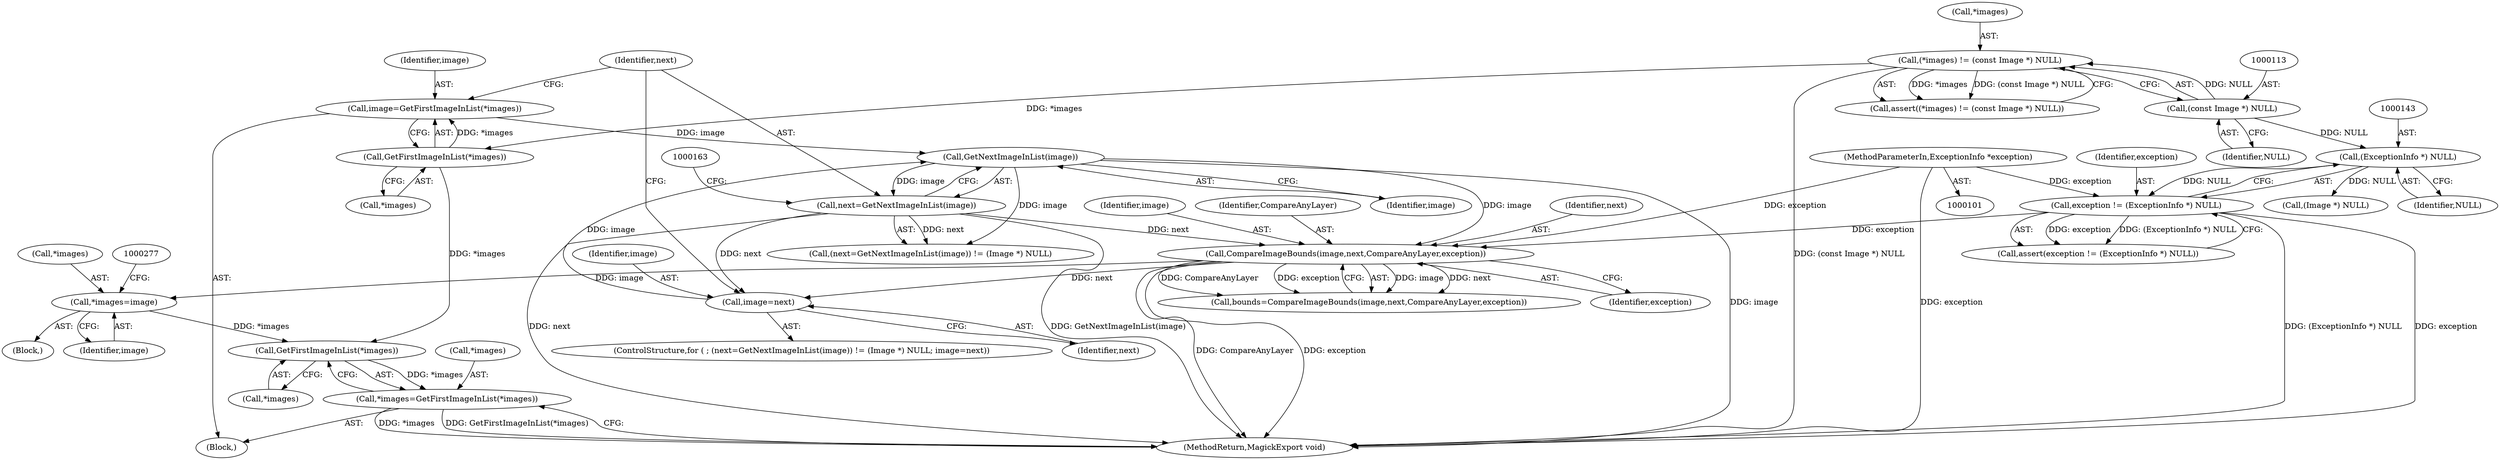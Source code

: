 digraph "0_ImageMagick6_4f31d78716ac94c85c244efcea368fea202e2ed4@pointer" {
"1000283" [label="(Call,GetFirstImageInList(*images))"];
"1000153" [label="(Call,GetFirstImageInList(*images))"];
"1000109" [label="(Call,(*images) != (const Image *) NULL)"];
"1000112" [label="(Call,(const Image *) NULL)"];
"1000272" [label="(Call,*images=image)"];
"1000212" [label="(Call,CompareImageBounds(image,next,CompareAnyLayer,exception))"];
"1000160" [label="(Call,GetNextImageInList(image))"];
"1000165" [label="(Call,image=next)"];
"1000158" [label="(Call,next=GetNextImageInList(image))"];
"1000151" [label="(Call,image=GetFirstImageInList(*images))"];
"1000140" [label="(Call,exception != (ExceptionInfo *) NULL)"];
"1000103" [label="(MethodParameterIn,ExceptionInfo *exception)"];
"1000142" [label="(Call,(ExceptionInfo *) NULL)"];
"1000280" [label="(Call,*images=GetFirstImageInList(*images))"];
"1000281" [label="(Call,*images)"];
"1000157" [label="(Call,(next=GetNextImageInList(image)) != (Image *) NULL)"];
"1000154" [label="(Call,*images)"];
"1000141" [label="(Identifier,exception)"];
"1000272" [label="(Call,*images=image)"];
"1000162" [label="(Call,(Image *) NULL)"];
"1000142" [label="(Call,(ExceptionInfo *) NULL)"];
"1000283" [label="(Call,GetFirstImageInList(*images))"];
"1000140" [label="(Call,exception != (ExceptionInfo *) NULL)"];
"1000153" [label="(Call,GetFirstImageInList(*images))"];
"1000110" [label="(Call,*images)"];
"1000103" [label="(MethodParameterIn,ExceptionInfo *exception)"];
"1000108" [label="(Call,assert((*images) != (const Image *) NULL))"];
"1000156" [label="(ControlStructure,for ( ; (next=GetNextImageInList(image)) != (Image *) NULL; image=next))"];
"1000273" [label="(Call,*images)"];
"1000161" [label="(Identifier,image)"];
"1000284" [label="(Call,*images)"];
"1000223" [label="(Block,)"];
"1000151" [label="(Call,image=GetFirstImageInList(*images))"];
"1000216" [label="(Identifier,exception)"];
"1000160" [label="(Call,GetNextImageInList(image))"];
"1000275" [label="(Identifier,image)"];
"1000280" [label="(Call,*images=GetFirstImageInList(*images))"];
"1000112" [label="(Call,(const Image *) NULL)"];
"1000165" [label="(Call,image=next)"];
"1000104" [label="(Block,)"];
"1000152" [label="(Identifier,image)"];
"1000158" [label="(Call,next=GetNextImageInList(image))"];
"1000139" [label="(Call,assert(exception != (ExceptionInfo *) NULL))"];
"1000212" [label="(Call,CompareImageBounds(image,next,CompareAnyLayer,exception))"];
"1000214" [label="(Identifier,next)"];
"1000167" [label="(Identifier,next)"];
"1000114" [label="(Identifier,NULL)"];
"1000286" [label="(MethodReturn,MagickExport void)"];
"1000166" [label="(Identifier,image)"];
"1000159" [label="(Identifier,next)"];
"1000213" [label="(Identifier,image)"];
"1000109" [label="(Call,(*images) != (const Image *) NULL)"];
"1000210" [label="(Call,bounds=CompareImageBounds(image,next,CompareAnyLayer,exception))"];
"1000215" [label="(Identifier,CompareAnyLayer)"];
"1000144" [label="(Identifier,NULL)"];
"1000283" -> "1000280"  [label="AST: "];
"1000283" -> "1000284"  [label="CFG: "];
"1000284" -> "1000283"  [label="AST: "];
"1000280" -> "1000283"  [label="CFG: "];
"1000283" -> "1000280"  [label="DDG: *images"];
"1000153" -> "1000283"  [label="DDG: *images"];
"1000272" -> "1000283"  [label="DDG: *images"];
"1000153" -> "1000151"  [label="AST: "];
"1000153" -> "1000154"  [label="CFG: "];
"1000154" -> "1000153"  [label="AST: "];
"1000151" -> "1000153"  [label="CFG: "];
"1000153" -> "1000151"  [label="DDG: *images"];
"1000109" -> "1000153"  [label="DDG: *images"];
"1000109" -> "1000108"  [label="AST: "];
"1000109" -> "1000112"  [label="CFG: "];
"1000110" -> "1000109"  [label="AST: "];
"1000112" -> "1000109"  [label="AST: "];
"1000108" -> "1000109"  [label="CFG: "];
"1000109" -> "1000286"  [label="DDG: (const Image *) NULL"];
"1000109" -> "1000108"  [label="DDG: *images"];
"1000109" -> "1000108"  [label="DDG: (const Image *) NULL"];
"1000112" -> "1000109"  [label="DDG: NULL"];
"1000112" -> "1000114"  [label="CFG: "];
"1000113" -> "1000112"  [label="AST: "];
"1000114" -> "1000112"  [label="AST: "];
"1000112" -> "1000142"  [label="DDG: NULL"];
"1000272" -> "1000223"  [label="AST: "];
"1000272" -> "1000275"  [label="CFG: "];
"1000273" -> "1000272"  [label="AST: "];
"1000275" -> "1000272"  [label="AST: "];
"1000277" -> "1000272"  [label="CFG: "];
"1000212" -> "1000272"  [label="DDG: image"];
"1000212" -> "1000210"  [label="AST: "];
"1000212" -> "1000216"  [label="CFG: "];
"1000213" -> "1000212"  [label="AST: "];
"1000214" -> "1000212"  [label="AST: "];
"1000215" -> "1000212"  [label="AST: "];
"1000216" -> "1000212"  [label="AST: "];
"1000210" -> "1000212"  [label="CFG: "];
"1000212" -> "1000286"  [label="DDG: exception"];
"1000212" -> "1000286"  [label="DDG: CompareAnyLayer"];
"1000212" -> "1000165"  [label="DDG: next"];
"1000212" -> "1000210"  [label="DDG: image"];
"1000212" -> "1000210"  [label="DDG: next"];
"1000212" -> "1000210"  [label="DDG: CompareAnyLayer"];
"1000212" -> "1000210"  [label="DDG: exception"];
"1000160" -> "1000212"  [label="DDG: image"];
"1000158" -> "1000212"  [label="DDG: next"];
"1000140" -> "1000212"  [label="DDG: exception"];
"1000103" -> "1000212"  [label="DDG: exception"];
"1000160" -> "1000158"  [label="AST: "];
"1000160" -> "1000161"  [label="CFG: "];
"1000161" -> "1000160"  [label="AST: "];
"1000158" -> "1000160"  [label="CFG: "];
"1000160" -> "1000286"  [label="DDG: image"];
"1000160" -> "1000157"  [label="DDG: image"];
"1000160" -> "1000158"  [label="DDG: image"];
"1000165" -> "1000160"  [label="DDG: image"];
"1000151" -> "1000160"  [label="DDG: image"];
"1000165" -> "1000156"  [label="AST: "];
"1000165" -> "1000167"  [label="CFG: "];
"1000166" -> "1000165"  [label="AST: "];
"1000167" -> "1000165"  [label="AST: "];
"1000159" -> "1000165"  [label="CFG: "];
"1000158" -> "1000165"  [label="DDG: next"];
"1000158" -> "1000157"  [label="AST: "];
"1000159" -> "1000158"  [label="AST: "];
"1000163" -> "1000158"  [label="CFG: "];
"1000158" -> "1000286"  [label="DDG: next"];
"1000158" -> "1000286"  [label="DDG: GetNextImageInList(image)"];
"1000158" -> "1000157"  [label="DDG: next"];
"1000151" -> "1000104"  [label="AST: "];
"1000152" -> "1000151"  [label="AST: "];
"1000159" -> "1000151"  [label="CFG: "];
"1000140" -> "1000139"  [label="AST: "];
"1000140" -> "1000142"  [label="CFG: "];
"1000141" -> "1000140"  [label="AST: "];
"1000142" -> "1000140"  [label="AST: "];
"1000139" -> "1000140"  [label="CFG: "];
"1000140" -> "1000286"  [label="DDG: (ExceptionInfo *) NULL"];
"1000140" -> "1000286"  [label="DDG: exception"];
"1000140" -> "1000139"  [label="DDG: exception"];
"1000140" -> "1000139"  [label="DDG: (ExceptionInfo *) NULL"];
"1000103" -> "1000140"  [label="DDG: exception"];
"1000142" -> "1000140"  [label="DDG: NULL"];
"1000103" -> "1000101"  [label="AST: "];
"1000103" -> "1000286"  [label="DDG: exception"];
"1000142" -> "1000144"  [label="CFG: "];
"1000143" -> "1000142"  [label="AST: "];
"1000144" -> "1000142"  [label="AST: "];
"1000142" -> "1000162"  [label="DDG: NULL"];
"1000280" -> "1000104"  [label="AST: "];
"1000281" -> "1000280"  [label="AST: "];
"1000286" -> "1000280"  [label="CFG: "];
"1000280" -> "1000286"  [label="DDG: *images"];
"1000280" -> "1000286"  [label="DDG: GetFirstImageInList(*images)"];
}
